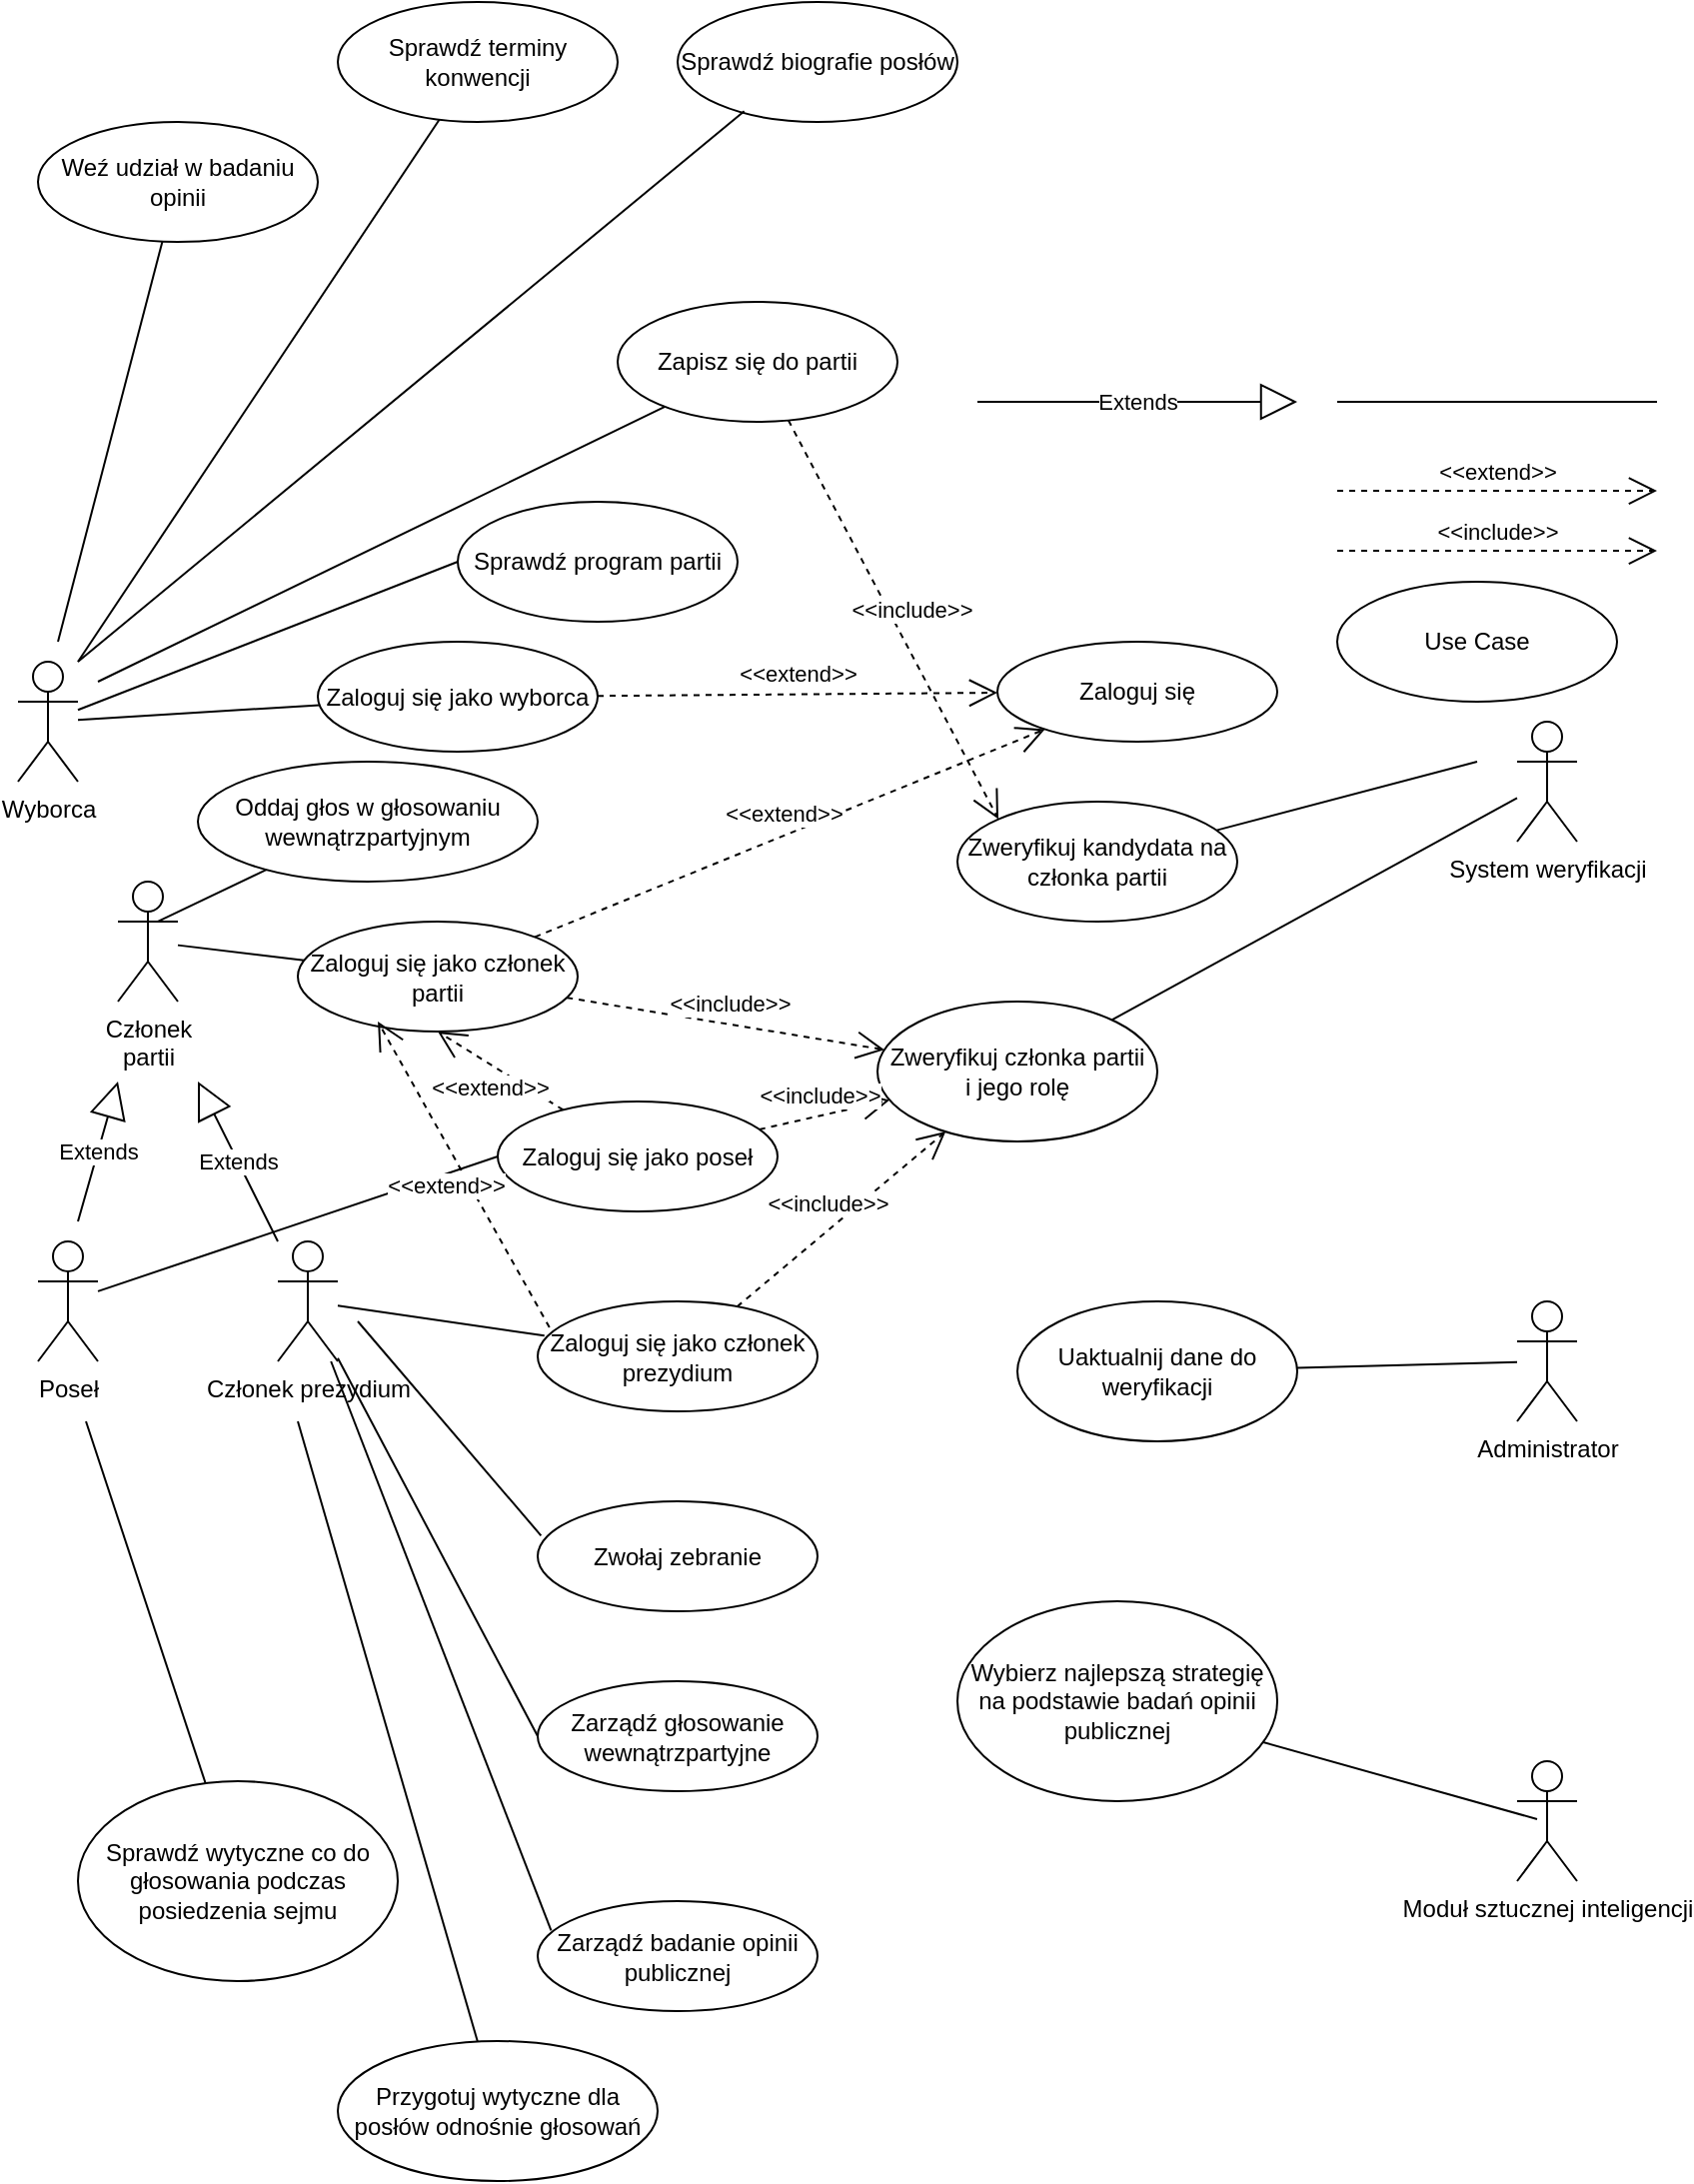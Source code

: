 <mxfile version="14.6.9" type="device"><diagram id="Se0aAD_e-EN-qVY3Zh9D" name="Page-1"><mxGraphModel dx="1185" dy="2214" grid="1" gridSize="10" guides="1" tooltips="1" connect="1" arrows="1" fold="1" page="1" pageScale="1" pageWidth="900" pageHeight="1600" math="0" shadow="0"><root><mxCell id="0"/><mxCell id="1" parent="0"/><mxCell id="vq67y6rdj6r7ngqigjZf-1" value="Wyborca" style="shape=umlActor;verticalLabelPosition=bottom;verticalAlign=top;html=1;" vertex="1" parent="1"><mxGeometry x="50" y="160" width="30" height="60" as="geometry"/></mxCell><mxCell id="vq67y6rdj6r7ngqigjZf-2" value="Członek &lt;br&gt;partii" style="shape=umlActor;verticalLabelPosition=bottom;verticalAlign=top;html=1;" vertex="1" parent="1"><mxGeometry x="100" y="270" width="30" height="60" as="geometry"/></mxCell><mxCell id="vq67y6rdj6r7ngqigjZf-4" value="Zaloguj się" style="ellipse;whiteSpace=wrap;html=1;" vertex="1" parent="1"><mxGeometry x="540" y="150" width="140" height="50" as="geometry"/></mxCell><mxCell id="vq67y6rdj6r7ngqigjZf-5" value="Zaloguj się jako wyborca" style="ellipse;whiteSpace=wrap;html=1;" vertex="1" parent="1"><mxGeometry x="200" y="150" width="140" height="55" as="geometry"/></mxCell><mxCell id="vq67y6rdj6r7ngqigjZf-6" value="Zaloguj się jako członek partii" style="ellipse;whiteSpace=wrap;html=1;" vertex="1" parent="1"><mxGeometry x="190" y="290" width="140" height="55" as="geometry"/></mxCell><mxCell id="vq67y6rdj6r7ngqigjZf-16" value="&amp;lt;&amp;lt;extend&amp;gt;&amp;gt;" style="endArrow=open;endSize=12;dashed=1;html=1;fontFamily=Helvetica;" edge="1" parent="1"><mxGeometry y="10" width="160" relative="1" as="geometry"><mxPoint x="710" y="74.52" as="sourcePoint"/><mxPoint x="870" y="74.52" as="targetPoint"/><mxPoint as="offset"/></mxGeometry></mxCell><mxCell id="vq67y6rdj6r7ngqigjZf-17" value="&amp;lt;&amp;lt;include&amp;gt;&amp;gt;" style="endArrow=open;endSize=12;dashed=1;html=1;fontFamily=Helvetica;" edge="1" parent="1"><mxGeometry y="10" width="160" relative="1" as="geometry"><mxPoint x="710" y="104.52" as="sourcePoint"/><mxPoint x="870" y="104.52" as="targetPoint"/><mxPoint as="offset"/></mxGeometry></mxCell><mxCell id="vq67y6rdj6r7ngqigjZf-18" value="&amp;lt;&amp;lt;extend&amp;gt;&amp;gt;" style="endArrow=open;endSize=12;dashed=1;html=1;fontFamily=Helvetica;" edge="1" parent="1" source="vq67y6rdj6r7ngqigjZf-5" target="vq67y6rdj6r7ngqigjZf-4"><mxGeometry y="10" width="160" relative="1" as="geometry"><mxPoint x="710" y="-385.48" as="sourcePoint"/><mxPoint x="870" y="-385.48" as="targetPoint"/><mxPoint as="offset"/></mxGeometry></mxCell><mxCell id="vq67y6rdj6r7ngqigjZf-19" value="&amp;lt;&amp;lt;extend&amp;gt;&amp;gt;" style="endArrow=open;endSize=12;dashed=1;html=1;fontFamily=Helvetica;" edge="1" parent="1" source="vq67y6rdj6r7ngqigjZf-6" target="vq67y6rdj6r7ngqigjZf-4"><mxGeometry y="10" width="160" relative="1" as="geometry"><mxPoint x="890" y="94.52" as="sourcePoint"/><mxPoint x="730" y="94.52" as="targetPoint"/><mxPoint as="offset"/></mxGeometry></mxCell><mxCell id="vq67y6rdj6r7ngqigjZf-20" value="System weryfikacji" style="shape=umlActor;verticalLabelPosition=bottom;verticalAlign=top;html=1;fontFamily=Helvetica;" vertex="1" parent="1"><mxGeometry x="800" y="190" width="30" height="60" as="geometry"/></mxCell><mxCell id="vq67y6rdj6r7ngqigjZf-23" value="Use Case" style="ellipse;whiteSpace=wrap;html=1;" vertex="1" parent="1"><mxGeometry x="710" y="120" width="140" height="60" as="geometry"/></mxCell><mxCell id="vq67y6rdj6r7ngqigjZf-24" value="Zweryfikuj członka partii&lt;br&gt;i jego rolę" style="ellipse;whiteSpace=wrap;html=1;" vertex="1" parent="1"><mxGeometry x="480" y="330" width="140" height="70" as="geometry"/></mxCell><mxCell id="vq67y6rdj6r7ngqigjZf-26" value="&amp;lt;&amp;lt;include&amp;gt;&amp;gt;" style="endArrow=open;endSize=12;dashed=1;html=1;fontFamily=Helvetica;" edge="1" parent="1" source="vq67y6rdj6r7ngqigjZf-6" target="vq67y6rdj6r7ngqigjZf-24"><mxGeometry y="10" width="160" relative="1" as="geometry"><mxPoint x="720" y="114.52" as="sourcePoint"/><mxPoint x="880" y="114.52" as="targetPoint"/><mxPoint as="offset"/></mxGeometry></mxCell><mxCell id="vq67y6rdj6r7ngqigjZf-27" value="" style="endArrow=none;html=1;fontFamily=Helvetica;" edge="1" parent="1"><mxGeometry relative="1" as="geometry"><mxPoint x="710" y="30" as="sourcePoint"/><mxPoint x="870" y="30" as="targetPoint"/></mxGeometry></mxCell><mxCell id="vq67y6rdj6r7ngqigjZf-31" value="" style="endArrow=none;html=1;fontFamily=Helvetica;" edge="1" parent="1" source="vq67y6rdj6r7ngqigjZf-1" target="vq67y6rdj6r7ngqigjZf-5"><mxGeometry relative="1" as="geometry"><mxPoint x="130" y="-334" as="sourcePoint"/><mxPoint x="870" y="-430" as="targetPoint"/></mxGeometry></mxCell><mxCell id="vq67y6rdj6r7ngqigjZf-32" value="" style="endArrow=none;html=1;fontFamily=Helvetica;" edge="1" parent="1" source="vq67y6rdj6r7ngqigjZf-2" target="vq67y6rdj6r7ngqigjZf-6"><mxGeometry relative="1" as="geometry"><mxPoint x="140" y="309" as="sourcePoint"/><mxPoint x="880" y="40" as="targetPoint"/></mxGeometry></mxCell><mxCell id="vq67y6rdj6r7ngqigjZf-34" value="" style="endArrow=none;html=1;fontFamily=Helvetica;" edge="1" parent="1" source="vq67y6rdj6r7ngqigjZf-24" target="vq67y6rdj6r7ngqigjZf-20"><mxGeometry relative="1" as="geometry"><mxPoint x="720" y="40" as="sourcePoint"/><mxPoint x="790" y="230" as="targetPoint"/></mxGeometry></mxCell><mxCell id="vq67y6rdj6r7ngqigjZf-36" style="edgeStyle=none;rounded=0;orthogonalLoop=1;jettySize=auto;html=1;exitX=0.5;exitY=1;exitDx=0;exitDy=0;fontFamily=Helvetica;" edge="1" parent="1" source="vq67y6rdj6r7ngqigjZf-23" target="vq67y6rdj6r7ngqigjZf-23"><mxGeometry relative="1" as="geometry"/></mxCell><mxCell id="vq67y6rdj6r7ngqigjZf-37" value="Administrator" style="shape=umlActor;verticalLabelPosition=bottom;verticalAlign=top;html=1;fontFamily=Helvetica;" vertex="1" parent="1"><mxGeometry x="800" y="480" width="30" height="60" as="geometry"/></mxCell><mxCell id="vq67y6rdj6r7ngqigjZf-45" value="Poseł" style="shape=umlActor;verticalLabelPosition=bottom;verticalAlign=top;html=1;fontFamily=Helvetica;" vertex="1" parent="1"><mxGeometry x="60" y="450" width="30" height="60" as="geometry"/></mxCell><mxCell id="vq67y6rdj6r7ngqigjZf-46" value="Członek prezydium" style="shape=umlActor;verticalLabelPosition=bottom;verticalAlign=top;html=1;fontFamily=Helvetica;" vertex="1" parent="1"><mxGeometry x="180" y="450" width="30" height="60" as="geometry"/></mxCell><mxCell id="vq67y6rdj6r7ngqigjZf-53" value="Extends" style="endArrow=block;endSize=16;endFill=0;html=1;fontFamily=Helvetica;" edge="1" parent="1"><mxGeometry width="160" relative="1" as="geometry"><mxPoint x="530" y="30" as="sourcePoint"/><mxPoint x="690" y="30" as="targetPoint"/></mxGeometry></mxCell><mxCell id="vq67y6rdj6r7ngqigjZf-54" value="Extends" style="endArrow=block;endSize=16;endFill=0;html=1;fontFamily=Helvetica;" edge="1" parent="1" source="vq67y6rdj6r7ngqigjZf-46"><mxGeometry width="160" relative="1" as="geometry"><mxPoint x="130" y="410" as="sourcePoint"/><mxPoint x="140" y="370" as="targetPoint"/></mxGeometry></mxCell><mxCell id="vq67y6rdj6r7ngqigjZf-56" value="Extends" style="endArrow=block;endSize=16;endFill=0;html=1;fontFamily=Helvetica;" edge="1" parent="1"><mxGeometry width="160" relative="1" as="geometry"><mxPoint x="80" y="440" as="sourcePoint"/><mxPoint x="100" y="370" as="targetPoint"/></mxGeometry></mxCell><mxCell id="vq67y6rdj6r7ngqigjZf-59" value="Zaloguj się jako poseł" style="ellipse;whiteSpace=wrap;html=1;" vertex="1" parent="1"><mxGeometry x="290" y="380" width="140" height="55" as="geometry"/></mxCell><mxCell id="vq67y6rdj6r7ngqigjZf-60" value="Zaloguj się jako członek prezydium" style="ellipse;whiteSpace=wrap;html=1;" vertex="1" parent="1"><mxGeometry x="310" y="480" width="140" height="55" as="geometry"/></mxCell><mxCell id="vq67y6rdj6r7ngqigjZf-62" value="" style="endArrow=none;html=1;fontFamily=Helvetica;entryX=0;entryY=0.5;entryDx=0;entryDy=0;" edge="1" parent="1" source="vq67y6rdj6r7ngqigjZf-45" target="vq67y6rdj6r7ngqigjZf-59"><mxGeometry relative="1" as="geometry"><mxPoint x="140" y="311.81" as="sourcePoint"/><mxPoint x="203.086" y="319.424" as="targetPoint"/></mxGeometry></mxCell><mxCell id="vq67y6rdj6r7ngqigjZf-63" value="" style="endArrow=none;html=1;fontFamily=Helvetica;entryX=0.024;entryY=0.312;entryDx=0;entryDy=0;entryPerimeter=0;" edge="1" parent="1" source="vq67y6rdj6r7ngqigjZf-46" target="vq67y6rdj6r7ngqigjZf-60"><mxGeometry relative="1" as="geometry"><mxPoint x="100" y="486.33" as="sourcePoint"/><mxPoint x="320" y="432.5" as="targetPoint"/></mxGeometry></mxCell><mxCell id="vq67y6rdj6r7ngqigjZf-64" value="&amp;lt;&amp;lt;include&amp;gt;&amp;gt;" style="endArrow=open;endSize=12;dashed=1;html=1;fontFamily=Helvetica;" edge="1" parent="1" source="vq67y6rdj6r7ngqigjZf-60" target="vq67y6rdj6r7ngqigjZf-24"><mxGeometry y="10" width="160" relative="1" as="geometry"><mxPoint x="334.804" y="337.898" as="sourcePoint"/><mxPoint x="493.478" y="364.104" as="targetPoint"/><mxPoint as="offset"/></mxGeometry></mxCell><mxCell id="vq67y6rdj6r7ngqigjZf-65" value="&amp;lt;&amp;lt;include&amp;gt;&amp;gt;" style="endArrow=open;endSize=12;dashed=1;html=1;fontFamily=Helvetica;" edge="1" parent="1" source="vq67y6rdj6r7ngqigjZf-59" target="vq67y6rdj6r7ngqigjZf-24"><mxGeometry y="10" width="160" relative="1" as="geometry"><mxPoint x="419.728" y="492.603" as="sourcePoint"/><mxPoint x="524.141" y="405.059" as="targetPoint"/><mxPoint as="offset"/></mxGeometry></mxCell><mxCell id="vq67y6rdj6r7ngqigjZf-66" value="Uaktualnij dane do weryfikacji" style="ellipse;whiteSpace=wrap;html=1;" vertex="1" parent="1"><mxGeometry x="550" y="480" width="140" height="70" as="geometry"/></mxCell><mxCell id="vq67y6rdj6r7ngqigjZf-67" value="" style="endArrow=none;html=1;fontFamily=Helvetica;" edge="1" parent="1" source="vq67y6rdj6r7ngqigjZf-66" target="vq67y6rdj6r7ngqigjZf-37"><mxGeometry relative="1" as="geometry"><mxPoint x="607.244" y="349.173" as="sourcePoint"/><mxPoint x="810" y="238.208" as="targetPoint"/></mxGeometry></mxCell><mxCell id="vq67y6rdj6r7ngqigjZf-70" value="&amp;lt;&amp;lt;extend&amp;gt;&amp;gt;" style="endArrow=open;endSize=12;dashed=1;html=1;fontFamily=Helvetica;entryX=0.5;entryY=1;entryDx=0;entryDy=0;" edge="1" parent="1" source="vq67y6rdj6r7ngqigjZf-59" target="vq67y6rdj6r7ngqigjZf-6"><mxGeometry y="10" width="160" relative="1" as="geometry"><mxPoint x="311.109" y="305.242" as="sourcePoint"/><mxPoint x="421.14" y="245.794" as="targetPoint"/><mxPoint as="offset"/></mxGeometry></mxCell><mxCell id="vq67y6rdj6r7ngqigjZf-71" value="&amp;lt;&amp;lt;extend&amp;gt;&amp;gt;" style="endArrow=open;endSize=12;dashed=1;html=1;fontFamily=Helvetica;entryX=0.286;entryY=0.909;entryDx=0;entryDy=0;entryPerimeter=0;exitX=0.042;exitY=0.236;exitDx=0;exitDy=0;exitPerimeter=0;" edge="1" parent="1" source="vq67y6rdj6r7ngqigjZf-60" target="vq67y6rdj6r7ngqigjZf-6"><mxGeometry y="10" width="160" relative="1" as="geometry"><mxPoint x="332.748" y="394.217" as="sourcePoint"/><mxPoint x="270" y="355.0" as="targetPoint"/><mxPoint as="offset"/></mxGeometry></mxCell><mxCell id="vq67y6rdj6r7ngqigjZf-73" value="Sprawdź program partii" style="ellipse;whiteSpace=wrap;html=1;" vertex="1" parent="1"><mxGeometry x="270" y="80" width="140" height="60" as="geometry"/></mxCell><mxCell id="vq67y6rdj6r7ngqigjZf-74" value="" style="endArrow=none;html=1;fontFamily=Helvetica;entryX=0;entryY=0.5;entryDx=0;entryDy=0;" edge="1" parent="1" source="vq67y6rdj6r7ngqigjZf-1" target="vq67y6rdj6r7ngqigjZf-73"><mxGeometry relative="1" as="geometry"><mxPoint x="90" y="199.085" as="sourcePoint"/><mxPoint x="210.828" y="191.718" as="targetPoint"/></mxGeometry></mxCell><mxCell id="vq67y6rdj6r7ngqigjZf-75" value="Weź udział w badaniu&lt;br&gt;opinii" style="ellipse;whiteSpace=wrap;html=1;" vertex="1" parent="1"><mxGeometry x="60" y="-110" width="140" height="60" as="geometry"/></mxCell><mxCell id="vq67y6rdj6r7ngqigjZf-76" value="" style="endArrow=none;html=1;fontFamily=Helvetica;" edge="1" parent="1" target="vq67y6rdj6r7ngqigjZf-75"><mxGeometry relative="1" as="geometry"><mxPoint x="70" y="150" as="sourcePoint"/><mxPoint x="210" y="70" as="targetPoint"/></mxGeometry></mxCell><mxCell id="vq67y6rdj6r7ngqigjZf-77" value="Zwołaj zebranie" style="ellipse;whiteSpace=wrap;html=1;" vertex="1" parent="1"><mxGeometry x="310" y="580" width="140" height="55" as="geometry"/></mxCell><mxCell id="vq67y6rdj6r7ngqigjZf-78" value="Zarządź głosowanie&lt;br&gt;wewnątrzpartyjne" style="ellipse;whiteSpace=wrap;html=1;" vertex="1" parent="1"><mxGeometry x="310" y="670" width="140" height="55" as="geometry"/></mxCell><mxCell id="vq67y6rdj6r7ngqigjZf-79" value="" style="endArrow=none;html=1;fontFamily=Helvetica;entryX=0.012;entryY=0.312;entryDx=0;entryDy=0;entryPerimeter=0;" edge="1" parent="1" target="vq67y6rdj6r7ngqigjZf-77"><mxGeometry relative="1" as="geometry"><mxPoint x="220" y="490" as="sourcePoint"/><mxPoint x="323.36" y="507.16" as="targetPoint"/></mxGeometry></mxCell><mxCell id="vq67y6rdj6r7ngqigjZf-80" value="" style="endArrow=none;html=1;fontFamily=Helvetica;entryX=0;entryY=0.5;entryDx=0;entryDy=0;" edge="1" parent="1" source="vq67y6rdj6r7ngqigjZf-46" target="vq67y6rdj6r7ngqigjZf-78"><mxGeometry relative="1" as="geometry"><mxPoint x="230" y="502.175" as="sourcePoint"/><mxPoint x="333.36" y="517.16" as="targetPoint"/></mxGeometry></mxCell><mxCell id="vq67y6rdj6r7ngqigjZf-81" value="Sprawdź wytyczne co do głosowania podczas posiedzenia sejmu" style="ellipse;whiteSpace=wrap;html=1;" vertex="1" parent="1"><mxGeometry x="80" y="720" width="160" height="100" as="geometry"/></mxCell><mxCell id="vq67y6rdj6r7ngqigjZf-82" value="" style="endArrow=none;html=1;fontFamily=Helvetica;" edge="1" parent="1" target="vq67y6rdj6r7ngqigjZf-81"><mxGeometry relative="1" as="geometry"><mxPoint x="84" y="540" as="sourcePoint"/><mxPoint x="320" y="707.5" as="targetPoint"/></mxGeometry></mxCell><mxCell id="vq67y6rdj6r7ngqigjZf-83" value="Moduł sztucznej inteligencji" style="shape=umlActor;verticalLabelPosition=bottom;verticalAlign=top;html=1;fontFamily=Helvetica;" vertex="1" parent="1"><mxGeometry x="800" y="710" width="30" height="60" as="geometry"/></mxCell><mxCell id="vq67y6rdj6r7ngqigjZf-84" value="Zarządź badanie opinii publicznej" style="ellipse;whiteSpace=wrap;html=1;" vertex="1" parent="1"><mxGeometry x="310" y="780" width="140" height="55" as="geometry"/></mxCell><mxCell id="vq67y6rdj6r7ngqigjZf-85" value="" style="endArrow=none;html=1;fontFamily=Helvetica;entryX=0.048;entryY=0.267;entryDx=0;entryDy=0;entryPerimeter=0;" edge="1" parent="1" source="vq67y6rdj6r7ngqigjZf-46" target="vq67y6rdj6r7ngqigjZf-84"><mxGeometry relative="1" as="geometry"><mxPoint x="220" y="518.37" as="sourcePoint"/><mxPoint x="320" y="707.5" as="targetPoint"/></mxGeometry></mxCell><mxCell id="vq67y6rdj6r7ngqigjZf-89" value="Sprawdź terminy konwencji" style="ellipse;whiteSpace=wrap;html=1;" vertex="1" parent="1"><mxGeometry x="210" y="-170" width="140" height="60" as="geometry"/></mxCell><mxCell id="vq67y6rdj6r7ngqigjZf-90" value="" style="endArrow=none;html=1;fontFamily=Helvetica;" edge="1" parent="1" target="vq67y6rdj6r7ngqigjZf-89"><mxGeometry relative="1" as="geometry"><mxPoint x="80" y="160" as="sourcePoint"/><mxPoint x="220" y="-10" as="targetPoint"/></mxGeometry></mxCell><mxCell id="vq67y6rdj6r7ngqigjZf-91" value="Sprawdź biografie posłów" style="ellipse;whiteSpace=wrap;html=1;" vertex="1" parent="1"><mxGeometry x="380" y="-170" width="140" height="60" as="geometry"/></mxCell><mxCell id="vq67y6rdj6r7ngqigjZf-92" value="" style="endArrow=none;html=1;fontFamily=Helvetica;entryX=0.238;entryY=0.911;entryDx=0;entryDy=0;entryPerimeter=0;" edge="1" parent="1" target="vq67y6rdj6r7ngqigjZf-91"><mxGeometry relative="1" as="geometry"><mxPoint x="80" y="160" as="sourcePoint"/><mxPoint x="220" y="-10" as="targetPoint"/></mxGeometry></mxCell><mxCell id="vq67y6rdj6r7ngqigjZf-93" value="Wybierz najlepszą strategię na podstawie badań opinii publicznej" style="ellipse;whiteSpace=wrap;html=1;" vertex="1" parent="1"><mxGeometry x="520" y="630" width="160" height="100" as="geometry"/></mxCell><mxCell id="vq67y6rdj6r7ngqigjZf-94" value="" style="endArrow=none;html=1;fontFamily=Helvetica;" edge="1" parent="1" source="vq67y6rdj6r7ngqigjZf-93"><mxGeometry relative="1" as="geometry"><mxPoint x="700" y="660" as="sourcePoint"/><mxPoint x="810" y="739" as="targetPoint"/></mxGeometry></mxCell><mxCell id="vq67y6rdj6r7ngqigjZf-95" value="Przygotuj wytyczne dla posłów odnośnie głosowań" style="ellipse;whiteSpace=wrap;html=1;" vertex="1" parent="1"><mxGeometry x="210" y="850" width="160" height="70" as="geometry"/></mxCell><mxCell id="vq67y6rdj6r7ngqigjZf-96" value="" style="endArrow=none;html=1;fontFamily=Helvetica;" edge="1" parent="1" target="vq67y6rdj6r7ngqigjZf-95"><mxGeometry relative="1" as="geometry"><mxPoint x="190" y="540" as="sourcePoint"/><mxPoint x="326.72" y="804.685" as="targetPoint"/></mxGeometry></mxCell><mxCell id="vq67y6rdj6r7ngqigjZf-98" value="Oddaj głos w głosowaniu wewnątrzpartyjnym" style="ellipse;whiteSpace=wrap;html=1;" vertex="1" parent="1"><mxGeometry x="140" y="210" width="170" height="60" as="geometry"/></mxCell><mxCell id="vq67y6rdj6r7ngqigjZf-101" value="" style="endArrow=none;html=1;fontFamily=Helvetica;exitX=0.667;exitY=0.333;exitDx=0;exitDy=0;exitPerimeter=0;" edge="1" parent="1" source="vq67y6rdj6r7ngqigjZf-2" target="vq67y6rdj6r7ngqigjZf-98"><mxGeometry relative="1" as="geometry"><mxPoint x="140" y="311.81" as="sourcePoint"/><mxPoint x="203.086" y="319.424" as="targetPoint"/></mxGeometry></mxCell><mxCell id="vq67y6rdj6r7ngqigjZf-102" value="Zapisz się do partii" style="ellipse;whiteSpace=wrap;html=1;" vertex="1" parent="1"><mxGeometry x="350" y="-20" width="140" height="60" as="geometry"/></mxCell><mxCell id="vq67y6rdj6r7ngqigjZf-103" value="" style="endArrow=none;html=1;fontFamily=Helvetica;" edge="1" parent="1" target="vq67y6rdj6r7ngqigjZf-102"><mxGeometry relative="1" as="geometry"><mxPoint x="90" y="170" as="sourcePoint"/><mxPoint x="280" y="120" as="targetPoint"/></mxGeometry></mxCell><mxCell id="vq67y6rdj6r7ngqigjZf-104" value="Zweryfikuj kandydata na członka partii" style="ellipse;whiteSpace=wrap;html=1;" vertex="1" parent="1"><mxGeometry x="520" y="230" width="140" height="60" as="geometry"/></mxCell><mxCell id="vq67y6rdj6r7ngqigjZf-105" value="" style="endArrow=none;html=1;fontFamily=Helvetica;" edge="1" parent="1" source="vq67y6rdj6r7ngqigjZf-104"><mxGeometry relative="1" as="geometry"><mxPoint x="607.244" y="349.173" as="sourcePoint"/><mxPoint x="780" y="210" as="targetPoint"/></mxGeometry></mxCell><mxCell id="vq67y6rdj6r7ngqigjZf-106" value="&amp;lt;&amp;lt;include&amp;gt;&amp;gt;" style="endArrow=open;endSize=12;dashed=1;html=1;fontFamily=Helvetica;entryX=0;entryY=0;entryDx=0;entryDy=0;" edge="1" parent="1" source="vq67y6rdj6r7ngqigjZf-102" target="vq67y6rdj6r7ngqigjZf-104"><mxGeometry y="10" width="160" relative="1" as="geometry"><mxPoint x="334.804" y="337.898" as="sourcePoint"/><mxPoint x="493.478" y="364.104" as="targetPoint"/><mxPoint as="offset"/></mxGeometry></mxCell></root></mxGraphModel></diagram></mxfile>